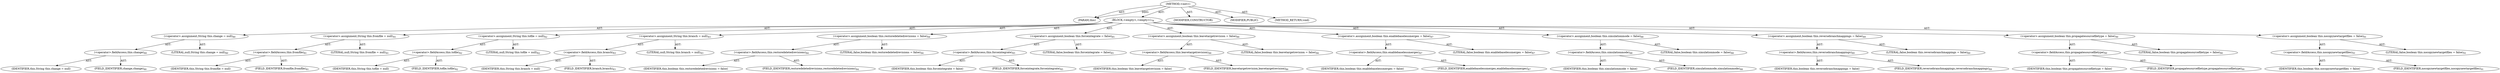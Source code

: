digraph "&lt;init&gt;" {  
"111669149721" [label = <(METHOD,&lt;init&gt;)> ]
"115964117029" [label = <(PARAM,this)> ]
"25769803818" [label = <(BLOCK,&lt;empty&gt;,&lt;empty&gt;)<SUB>78</SUB>> ]
"30064771192" [label = <(&lt;operator&gt;.assignment,String this.change = null)<SUB>80</SUB>> ]
"30064771193" [label = <(&lt;operator&gt;.fieldAccess,this.change)<SUB>80</SUB>> ]
"68719476829" [label = <(IDENTIFIER,this,String this.change = null)> ]
"55834574897" [label = <(FIELD_IDENTIFIER,change,change)<SUB>80</SUB>> ]
"90194313244" [label = <(LITERAL,null,String this.change = null)<SUB>80</SUB>> ]
"30064771194" [label = <(&lt;operator&gt;.assignment,String this.fromfile = null)<SUB>81</SUB>> ]
"30064771195" [label = <(&lt;operator&gt;.fieldAccess,this.fromfile)<SUB>81</SUB>> ]
"68719476830" [label = <(IDENTIFIER,this,String this.fromfile = null)> ]
"55834574898" [label = <(FIELD_IDENTIFIER,fromfile,fromfile)<SUB>81</SUB>> ]
"90194313245" [label = <(LITERAL,null,String this.fromfile = null)<SUB>81</SUB>> ]
"30064771196" [label = <(&lt;operator&gt;.assignment,String this.tofile = null)<SUB>82</SUB>> ]
"30064771197" [label = <(&lt;operator&gt;.fieldAccess,this.tofile)<SUB>82</SUB>> ]
"68719476831" [label = <(IDENTIFIER,this,String this.tofile = null)> ]
"55834574899" [label = <(FIELD_IDENTIFIER,tofile,tofile)<SUB>82</SUB>> ]
"90194313246" [label = <(LITERAL,null,String this.tofile = null)<SUB>82</SUB>> ]
"30064771198" [label = <(&lt;operator&gt;.assignment,String this.branch = null)<SUB>83</SUB>> ]
"30064771199" [label = <(&lt;operator&gt;.fieldAccess,this.branch)<SUB>83</SUB>> ]
"68719476832" [label = <(IDENTIFIER,this,String this.branch = null)> ]
"55834574900" [label = <(FIELD_IDENTIFIER,branch,branch)<SUB>83</SUB>> ]
"90194313247" [label = <(LITERAL,null,String this.branch = null)<SUB>83</SUB>> ]
"30064771200" [label = <(&lt;operator&gt;.assignment,boolean this.restoredeletedrevisions = false)<SUB>84</SUB>> ]
"30064771201" [label = <(&lt;operator&gt;.fieldAccess,this.restoredeletedrevisions)<SUB>84</SUB>> ]
"68719476833" [label = <(IDENTIFIER,this,boolean this.restoredeletedrevisions = false)> ]
"55834574901" [label = <(FIELD_IDENTIFIER,restoredeletedrevisions,restoredeletedrevisions)<SUB>84</SUB>> ]
"90194313248" [label = <(LITERAL,false,boolean this.restoredeletedrevisions = false)<SUB>84</SUB>> ]
"30064771202" [label = <(&lt;operator&gt;.assignment,boolean this.forceintegrate = false)<SUB>85</SUB>> ]
"30064771203" [label = <(&lt;operator&gt;.fieldAccess,this.forceintegrate)<SUB>85</SUB>> ]
"68719476834" [label = <(IDENTIFIER,this,boolean this.forceintegrate = false)> ]
"55834574902" [label = <(FIELD_IDENTIFIER,forceintegrate,forceintegrate)<SUB>85</SUB>> ]
"90194313249" [label = <(LITERAL,false,boolean this.forceintegrate = false)<SUB>85</SUB>> ]
"30064771204" [label = <(&lt;operator&gt;.assignment,boolean this.leavetargetrevision = false)<SUB>86</SUB>> ]
"30064771205" [label = <(&lt;operator&gt;.fieldAccess,this.leavetargetrevision)<SUB>86</SUB>> ]
"68719476835" [label = <(IDENTIFIER,this,boolean this.leavetargetrevision = false)> ]
"55834574903" [label = <(FIELD_IDENTIFIER,leavetargetrevision,leavetargetrevision)<SUB>86</SUB>> ]
"90194313250" [label = <(LITERAL,false,boolean this.leavetargetrevision = false)<SUB>86</SUB>> ]
"30064771206" [label = <(&lt;operator&gt;.assignment,boolean this.enablebaselessmerges = false)<SUB>87</SUB>> ]
"30064771207" [label = <(&lt;operator&gt;.fieldAccess,this.enablebaselessmerges)<SUB>87</SUB>> ]
"68719476836" [label = <(IDENTIFIER,this,boolean this.enablebaselessmerges = false)> ]
"55834574904" [label = <(FIELD_IDENTIFIER,enablebaselessmerges,enablebaselessmerges)<SUB>87</SUB>> ]
"90194313251" [label = <(LITERAL,false,boolean this.enablebaselessmerges = false)<SUB>87</SUB>> ]
"30064771208" [label = <(&lt;operator&gt;.assignment,boolean this.simulationmode = false)<SUB>88</SUB>> ]
"30064771209" [label = <(&lt;operator&gt;.fieldAccess,this.simulationmode)<SUB>88</SUB>> ]
"68719476837" [label = <(IDENTIFIER,this,boolean this.simulationmode = false)> ]
"55834574905" [label = <(FIELD_IDENTIFIER,simulationmode,simulationmode)<SUB>88</SUB>> ]
"90194313252" [label = <(LITERAL,false,boolean this.simulationmode = false)<SUB>88</SUB>> ]
"30064771210" [label = <(&lt;operator&gt;.assignment,boolean this.reversebranchmappings = false)<SUB>89</SUB>> ]
"30064771211" [label = <(&lt;operator&gt;.fieldAccess,this.reversebranchmappings)<SUB>89</SUB>> ]
"68719476838" [label = <(IDENTIFIER,this,boolean this.reversebranchmappings = false)> ]
"55834574906" [label = <(FIELD_IDENTIFIER,reversebranchmappings,reversebranchmappings)<SUB>89</SUB>> ]
"90194313253" [label = <(LITERAL,false,boolean this.reversebranchmappings = false)<SUB>89</SUB>> ]
"30064771212" [label = <(&lt;operator&gt;.assignment,boolean this.propagatesourcefiletype = false)<SUB>90</SUB>> ]
"30064771213" [label = <(&lt;operator&gt;.fieldAccess,this.propagatesourcefiletype)<SUB>90</SUB>> ]
"68719476839" [label = <(IDENTIFIER,this,boolean this.propagatesourcefiletype = false)> ]
"55834574907" [label = <(FIELD_IDENTIFIER,propagatesourcefiletype,propagatesourcefiletype)<SUB>90</SUB>> ]
"90194313254" [label = <(LITERAL,false,boolean this.propagatesourcefiletype = false)<SUB>90</SUB>> ]
"30064771214" [label = <(&lt;operator&gt;.assignment,boolean this.nocopynewtargetfiles = false)<SUB>91</SUB>> ]
"30064771215" [label = <(&lt;operator&gt;.fieldAccess,this.nocopynewtargetfiles)<SUB>91</SUB>> ]
"68719476840" [label = <(IDENTIFIER,this,boolean this.nocopynewtargetfiles = false)> ]
"55834574908" [label = <(FIELD_IDENTIFIER,nocopynewtargetfiles,nocopynewtargetfiles)<SUB>91</SUB>> ]
"90194313255" [label = <(LITERAL,false,boolean this.nocopynewtargetfiles = false)<SUB>91</SUB>> ]
"133143986238" [label = <(MODIFIER,CONSTRUCTOR)> ]
"133143986239" [label = <(MODIFIER,PUBLIC)> ]
"128849018905" [label = <(METHOD_RETURN,void)> ]
  "111669149721" -> "115964117029"  [ label = "AST: "] 
  "111669149721" -> "25769803818"  [ label = "AST: "] 
  "111669149721" -> "133143986238"  [ label = "AST: "] 
  "111669149721" -> "133143986239"  [ label = "AST: "] 
  "111669149721" -> "128849018905"  [ label = "AST: "] 
  "25769803818" -> "30064771192"  [ label = "AST: "] 
  "25769803818" -> "30064771194"  [ label = "AST: "] 
  "25769803818" -> "30064771196"  [ label = "AST: "] 
  "25769803818" -> "30064771198"  [ label = "AST: "] 
  "25769803818" -> "30064771200"  [ label = "AST: "] 
  "25769803818" -> "30064771202"  [ label = "AST: "] 
  "25769803818" -> "30064771204"  [ label = "AST: "] 
  "25769803818" -> "30064771206"  [ label = "AST: "] 
  "25769803818" -> "30064771208"  [ label = "AST: "] 
  "25769803818" -> "30064771210"  [ label = "AST: "] 
  "25769803818" -> "30064771212"  [ label = "AST: "] 
  "25769803818" -> "30064771214"  [ label = "AST: "] 
  "30064771192" -> "30064771193"  [ label = "AST: "] 
  "30064771192" -> "90194313244"  [ label = "AST: "] 
  "30064771193" -> "68719476829"  [ label = "AST: "] 
  "30064771193" -> "55834574897"  [ label = "AST: "] 
  "30064771194" -> "30064771195"  [ label = "AST: "] 
  "30064771194" -> "90194313245"  [ label = "AST: "] 
  "30064771195" -> "68719476830"  [ label = "AST: "] 
  "30064771195" -> "55834574898"  [ label = "AST: "] 
  "30064771196" -> "30064771197"  [ label = "AST: "] 
  "30064771196" -> "90194313246"  [ label = "AST: "] 
  "30064771197" -> "68719476831"  [ label = "AST: "] 
  "30064771197" -> "55834574899"  [ label = "AST: "] 
  "30064771198" -> "30064771199"  [ label = "AST: "] 
  "30064771198" -> "90194313247"  [ label = "AST: "] 
  "30064771199" -> "68719476832"  [ label = "AST: "] 
  "30064771199" -> "55834574900"  [ label = "AST: "] 
  "30064771200" -> "30064771201"  [ label = "AST: "] 
  "30064771200" -> "90194313248"  [ label = "AST: "] 
  "30064771201" -> "68719476833"  [ label = "AST: "] 
  "30064771201" -> "55834574901"  [ label = "AST: "] 
  "30064771202" -> "30064771203"  [ label = "AST: "] 
  "30064771202" -> "90194313249"  [ label = "AST: "] 
  "30064771203" -> "68719476834"  [ label = "AST: "] 
  "30064771203" -> "55834574902"  [ label = "AST: "] 
  "30064771204" -> "30064771205"  [ label = "AST: "] 
  "30064771204" -> "90194313250"  [ label = "AST: "] 
  "30064771205" -> "68719476835"  [ label = "AST: "] 
  "30064771205" -> "55834574903"  [ label = "AST: "] 
  "30064771206" -> "30064771207"  [ label = "AST: "] 
  "30064771206" -> "90194313251"  [ label = "AST: "] 
  "30064771207" -> "68719476836"  [ label = "AST: "] 
  "30064771207" -> "55834574904"  [ label = "AST: "] 
  "30064771208" -> "30064771209"  [ label = "AST: "] 
  "30064771208" -> "90194313252"  [ label = "AST: "] 
  "30064771209" -> "68719476837"  [ label = "AST: "] 
  "30064771209" -> "55834574905"  [ label = "AST: "] 
  "30064771210" -> "30064771211"  [ label = "AST: "] 
  "30064771210" -> "90194313253"  [ label = "AST: "] 
  "30064771211" -> "68719476838"  [ label = "AST: "] 
  "30064771211" -> "55834574906"  [ label = "AST: "] 
  "30064771212" -> "30064771213"  [ label = "AST: "] 
  "30064771212" -> "90194313254"  [ label = "AST: "] 
  "30064771213" -> "68719476839"  [ label = "AST: "] 
  "30064771213" -> "55834574907"  [ label = "AST: "] 
  "30064771214" -> "30064771215"  [ label = "AST: "] 
  "30064771214" -> "90194313255"  [ label = "AST: "] 
  "30064771215" -> "68719476840"  [ label = "AST: "] 
  "30064771215" -> "55834574908"  [ label = "AST: "] 
  "111669149721" -> "115964117029"  [ label = "DDG: "] 
}
